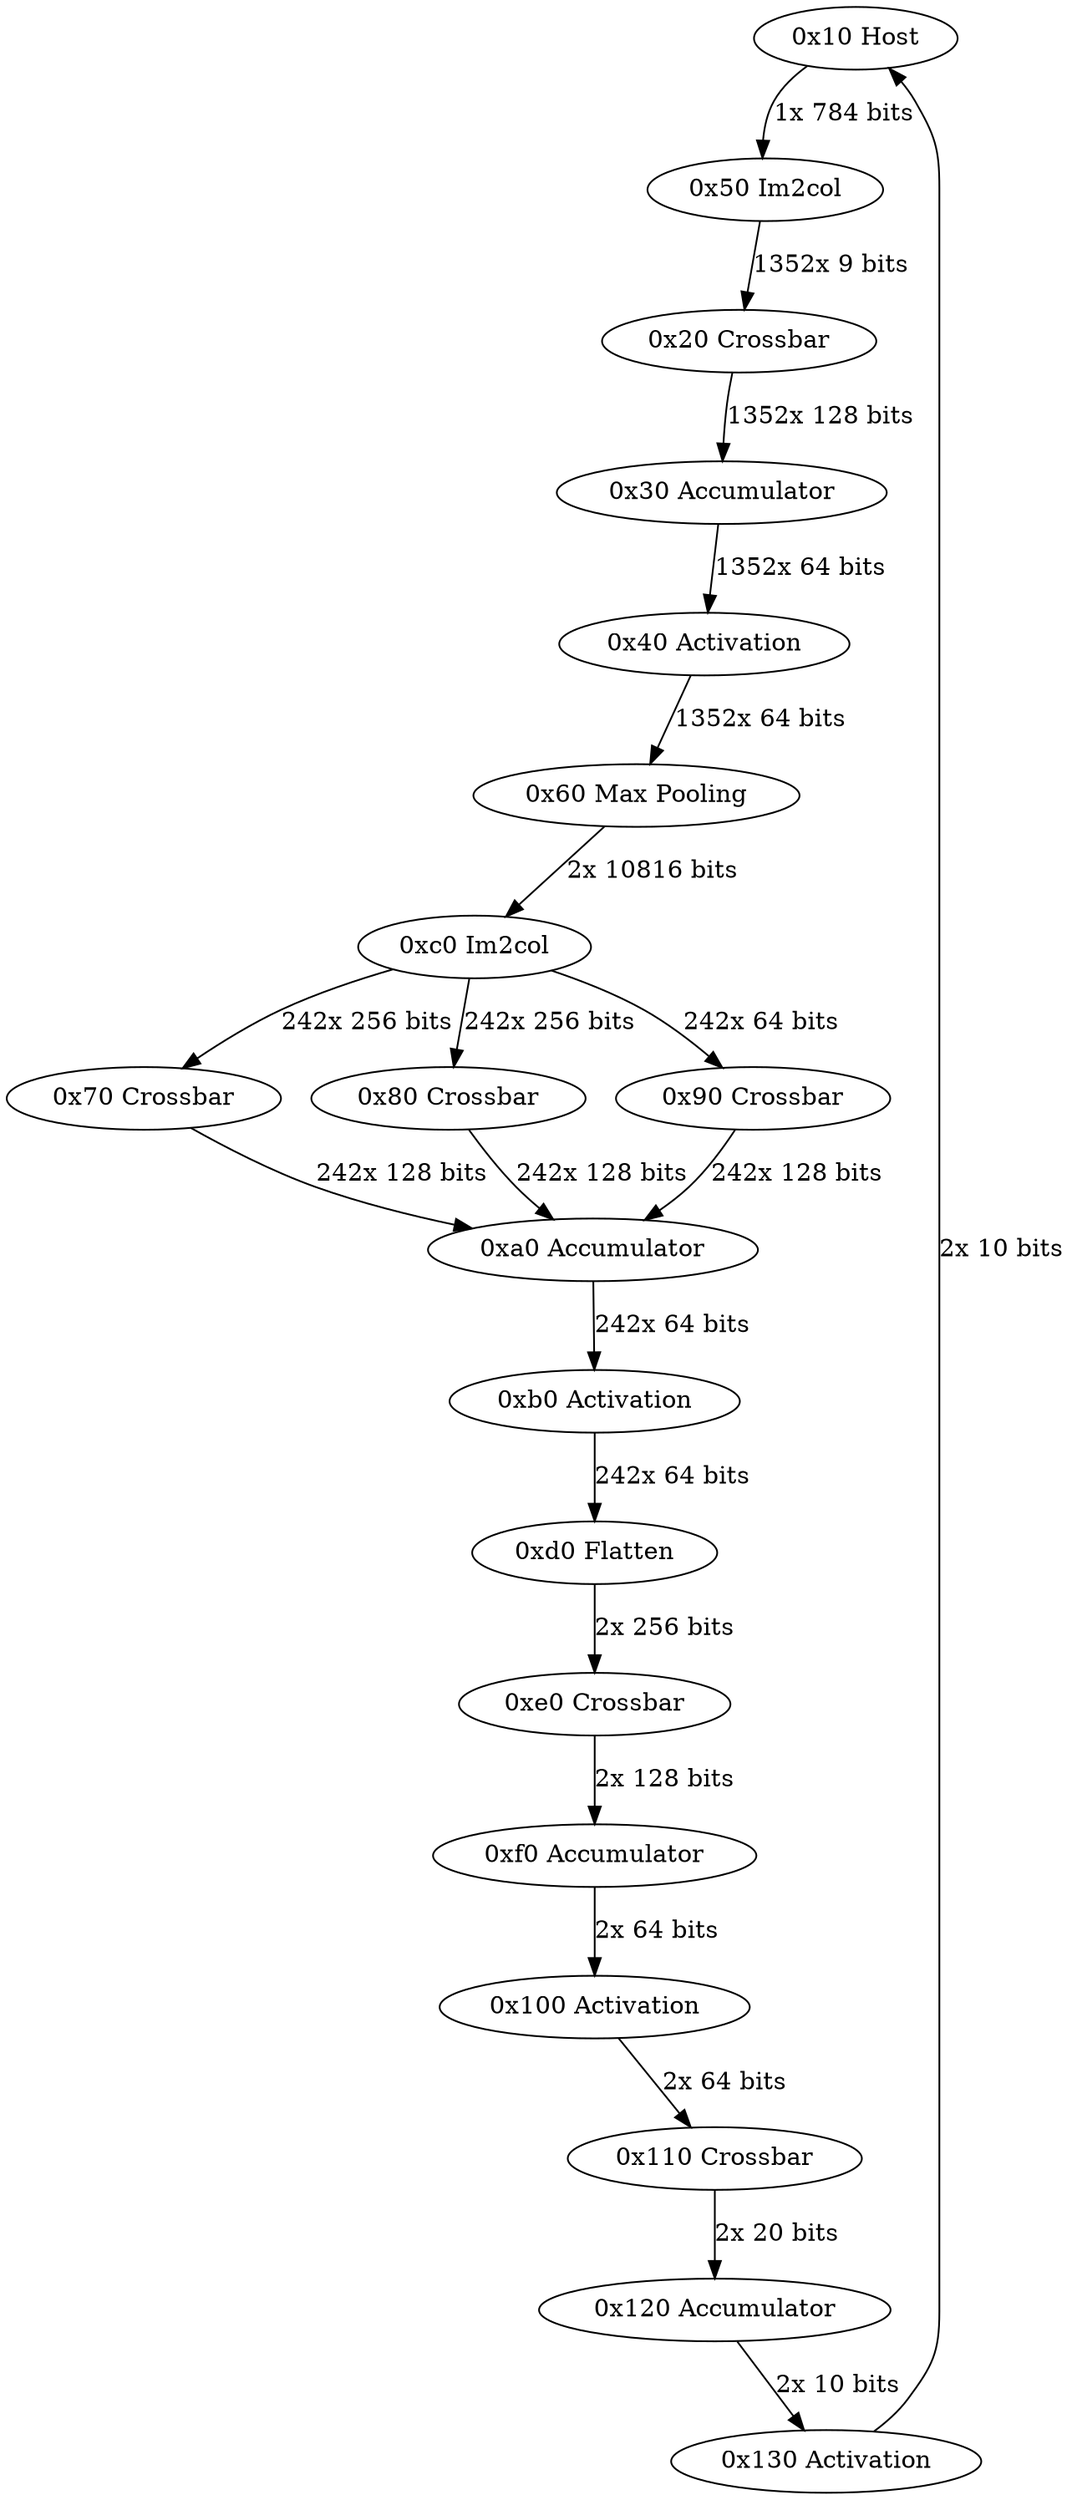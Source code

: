 digraph InterconnectGraph {
  "0x10 Host" -> "0x50 Im2col" [label="1x 784 bits"];
  "0x50 Im2col" -> "0x20 Crossbar" [label="1352x 9 bits"];
  "0x20 Crossbar" -> "0x30 Accumulator" [label="1352x 128 bits"];
  "0x30 Accumulator" -> "0x40 Activation" [label="1352x 64 bits"];
  "0x40 Activation" -> "0x60 Max Pooling" [label="1352x 64 bits"];
  "0x60 Max Pooling" -> "0xc0 Im2col" [label="2x 10816 bits"];
  "0xc0 Im2col" -> "0x70 Crossbar" [label="242x 256 bits"];
  "0xc0 Im2col" -> "0x80 Crossbar" [label="242x 256 bits"];
  "0xc0 Im2col" -> "0x90 Crossbar" [label="242x 64 bits"];
  "0x70 Crossbar" -> "0xa0 Accumulator" [label="242x 128 bits"];
  "0x80 Crossbar" -> "0xa0 Accumulator" [label="242x 128 bits"];
  "0x90 Crossbar" -> "0xa0 Accumulator" [label="242x 128 bits"];
  "0xa0 Accumulator" -> "0xb0 Activation" [label="242x 64 bits"];
  "0xb0 Activation" -> "0xd0 Flatten" [label="242x 64 bits"];
  "0xd0 Flatten" -> "0xe0 Crossbar" [label="2x 256 bits"];
  "0xe0 Crossbar" -> "0xf0 Accumulator" [label="2x 128 bits"];
  "0xf0 Accumulator" -> "0x100 Activation" [label="2x 64 bits"];
  "0x100 Activation" -> "0x110 Crossbar" [label="2x 64 bits"];
  "0x110 Crossbar" -> "0x120 Accumulator" [label="2x 20 bits"];
  "0x120 Accumulator" -> "0x130 Activation" [label="2x 10 bits"];
  "0x130 Activation" -> "0x10 Host" [label="2x 10 bits"];
}
